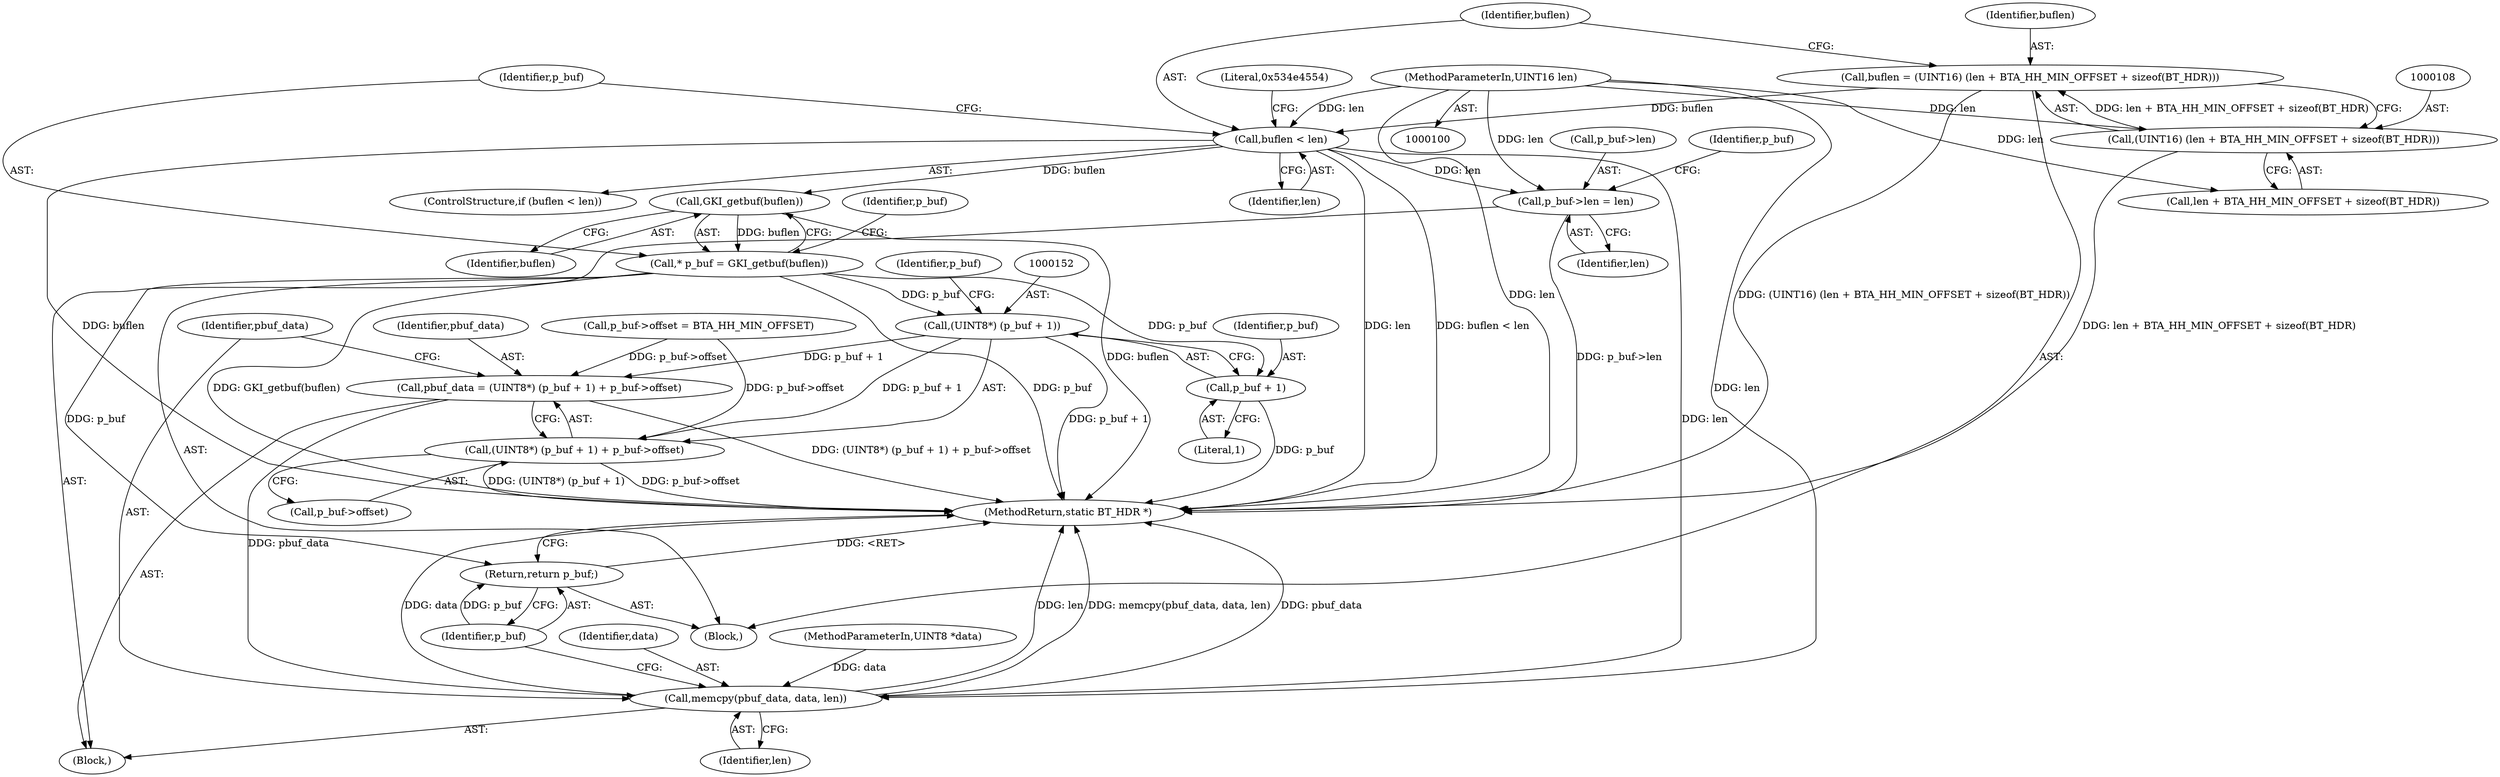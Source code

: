 digraph "0_Android_514139f4b40cbb035bb92f3e24d5a389d75db9e6@integer" {
"1000105" [label="(Call,buflen = (UINT16) (len + BTA_HH_MIN_OFFSET + sizeof(BT_HDR)))"];
"1000107" [label="(Call,(UINT16) (len + BTA_HH_MIN_OFFSET + sizeof(BT_HDR)))"];
"1000101" [label="(MethodParameterIn,UINT16 len)"];
"1000116" [label="(Call,buflen < len)"];
"1000132" [label="(Call,GKI_getbuf(buflen))"];
"1000130" [label="(Call,* p_buf = GKI_getbuf(buflen))"];
"1000151" [label="(Call,(UINT8*) (p_buf + 1))"];
"1000148" [label="(Call,pbuf_data = (UINT8*) (p_buf + 1) + p_buf->offset)"];
"1000159" [label="(Call,memcpy(pbuf_data, data, len))"];
"1000150" [label="(Call,(UINT8*) (p_buf + 1) + p_buf->offset)"];
"1000153" [label="(Call,p_buf + 1)"];
"1000163" [label="(Return,return p_buf;)"];
"1000138" [label="(Call,p_buf->len = len)"];
"1000139" [label="(Call,p_buf->len)"];
"1000151" [label="(Call,(UINT8*) (p_buf + 1))"];
"1000130" [label="(Call,* p_buf = GKI_getbuf(buflen))"];
"1000143" [label="(Call,p_buf->offset = BTA_HH_MIN_OFFSET)"];
"1000157" [label="(Identifier,p_buf)"];
"1000155" [label="(Literal,1)"];
"1000117" [label="(Identifier,buflen)"];
"1000109" [label="(Call,len + BTA_HH_MIN_OFFSET + sizeof(BT_HDR))"];
"1000165" [label="(MethodReturn,static BT_HDR *)"];
"1000161" [label="(Identifier,data)"];
"1000156" [label="(Call,p_buf->offset)"];
"1000164" [label="(Identifier,p_buf)"];
"1000101" [label="(MethodParameterIn,UINT16 len)"];
"1000118" [label="(Identifier,len)"];
"1000136" [label="(Block,)"];
"1000138" [label="(Call,p_buf->len = len)"];
"1000135" [label="(Identifier,p_buf)"];
"1000148" [label="(Call,pbuf_data = (UINT8*) (p_buf + 1) + p_buf->offset)"];
"1000160" [label="(Identifier,pbuf_data)"];
"1000153" [label="(Call,p_buf + 1)"];
"1000133" [label="(Identifier,buflen)"];
"1000131" [label="(Identifier,p_buf)"];
"1000107" [label="(Call,(UINT16) (len + BTA_HH_MIN_OFFSET + sizeof(BT_HDR)))"];
"1000159" [label="(Call,memcpy(pbuf_data, data, len))"];
"1000142" [label="(Identifier,len)"];
"1000162" [label="(Identifier,len)"];
"1000103" [label="(Block,)"];
"1000163" [label="(Return,return p_buf;)"];
"1000106" [label="(Identifier,buflen)"];
"1000102" [label="(MethodParameterIn,UINT8 *data)"];
"1000149" [label="(Identifier,pbuf_data)"];
"1000116" [label="(Call,buflen < len)"];
"1000115" [label="(ControlStructure,if (buflen < len))"];
"1000154" [label="(Identifier,p_buf)"];
"1000132" [label="(Call,GKI_getbuf(buflen))"];
"1000145" [label="(Identifier,p_buf)"];
"1000105" [label="(Call,buflen = (UINT16) (len + BTA_HH_MIN_OFFSET + sizeof(BT_HDR)))"];
"1000150" [label="(Call,(UINT8*) (p_buf + 1) + p_buf->offset)"];
"1000121" [label="(Literal,0x534e4554)"];
"1000105" -> "1000103"  [label="AST: "];
"1000105" -> "1000107"  [label="CFG: "];
"1000106" -> "1000105"  [label="AST: "];
"1000107" -> "1000105"  [label="AST: "];
"1000117" -> "1000105"  [label="CFG: "];
"1000105" -> "1000165"  [label="DDG: (UINT16) (len + BTA_HH_MIN_OFFSET + sizeof(BT_HDR))"];
"1000107" -> "1000105"  [label="DDG: len + BTA_HH_MIN_OFFSET + sizeof(BT_HDR)"];
"1000105" -> "1000116"  [label="DDG: buflen"];
"1000107" -> "1000109"  [label="CFG: "];
"1000108" -> "1000107"  [label="AST: "];
"1000109" -> "1000107"  [label="AST: "];
"1000107" -> "1000165"  [label="DDG: len + BTA_HH_MIN_OFFSET + sizeof(BT_HDR)"];
"1000101" -> "1000107"  [label="DDG: len"];
"1000101" -> "1000100"  [label="AST: "];
"1000101" -> "1000165"  [label="DDG: len"];
"1000101" -> "1000109"  [label="DDG: len"];
"1000101" -> "1000116"  [label="DDG: len"];
"1000101" -> "1000138"  [label="DDG: len"];
"1000101" -> "1000159"  [label="DDG: len"];
"1000116" -> "1000115"  [label="AST: "];
"1000116" -> "1000118"  [label="CFG: "];
"1000117" -> "1000116"  [label="AST: "];
"1000118" -> "1000116"  [label="AST: "];
"1000121" -> "1000116"  [label="CFG: "];
"1000131" -> "1000116"  [label="CFG: "];
"1000116" -> "1000165"  [label="DDG: len"];
"1000116" -> "1000165"  [label="DDG: buflen"];
"1000116" -> "1000165"  [label="DDG: buflen < len"];
"1000116" -> "1000132"  [label="DDG: buflen"];
"1000116" -> "1000138"  [label="DDG: len"];
"1000116" -> "1000159"  [label="DDG: len"];
"1000132" -> "1000130"  [label="AST: "];
"1000132" -> "1000133"  [label="CFG: "];
"1000133" -> "1000132"  [label="AST: "];
"1000130" -> "1000132"  [label="CFG: "];
"1000132" -> "1000165"  [label="DDG: buflen"];
"1000132" -> "1000130"  [label="DDG: buflen"];
"1000130" -> "1000103"  [label="AST: "];
"1000131" -> "1000130"  [label="AST: "];
"1000135" -> "1000130"  [label="CFG: "];
"1000130" -> "1000165"  [label="DDG: p_buf"];
"1000130" -> "1000165"  [label="DDG: GKI_getbuf(buflen)"];
"1000130" -> "1000151"  [label="DDG: p_buf"];
"1000130" -> "1000153"  [label="DDG: p_buf"];
"1000130" -> "1000163"  [label="DDG: p_buf"];
"1000151" -> "1000150"  [label="AST: "];
"1000151" -> "1000153"  [label="CFG: "];
"1000152" -> "1000151"  [label="AST: "];
"1000153" -> "1000151"  [label="AST: "];
"1000157" -> "1000151"  [label="CFG: "];
"1000151" -> "1000165"  [label="DDG: p_buf + 1"];
"1000151" -> "1000148"  [label="DDG: p_buf + 1"];
"1000151" -> "1000150"  [label="DDG: p_buf + 1"];
"1000148" -> "1000136"  [label="AST: "];
"1000148" -> "1000150"  [label="CFG: "];
"1000149" -> "1000148"  [label="AST: "];
"1000150" -> "1000148"  [label="AST: "];
"1000160" -> "1000148"  [label="CFG: "];
"1000148" -> "1000165"  [label="DDG: (UINT8*) (p_buf + 1) + p_buf->offset"];
"1000143" -> "1000148"  [label="DDG: p_buf->offset"];
"1000148" -> "1000159"  [label="DDG: pbuf_data"];
"1000159" -> "1000136"  [label="AST: "];
"1000159" -> "1000162"  [label="CFG: "];
"1000160" -> "1000159"  [label="AST: "];
"1000161" -> "1000159"  [label="AST: "];
"1000162" -> "1000159"  [label="AST: "];
"1000164" -> "1000159"  [label="CFG: "];
"1000159" -> "1000165"  [label="DDG: len"];
"1000159" -> "1000165"  [label="DDG: memcpy(pbuf_data, data, len)"];
"1000159" -> "1000165"  [label="DDG: pbuf_data"];
"1000159" -> "1000165"  [label="DDG: data"];
"1000102" -> "1000159"  [label="DDG: data"];
"1000150" -> "1000156"  [label="CFG: "];
"1000156" -> "1000150"  [label="AST: "];
"1000150" -> "1000165"  [label="DDG: (UINT8*) (p_buf + 1)"];
"1000150" -> "1000165"  [label="DDG: p_buf->offset"];
"1000143" -> "1000150"  [label="DDG: p_buf->offset"];
"1000153" -> "1000155"  [label="CFG: "];
"1000154" -> "1000153"  [label="AST: "];
"1000155" -> "1000153"  [label="AST: "];
"1000153" -> "1000165"  [label="DDG: p_buf"];
"1000163" -> "1000103"  [label="AST: "];
"1000163" -> "1000164"  [label="CFG: "];
"1000164" -> "1000163"  [label="AST: "];
"1000165" -> "1000163"  [label="CFG: "];
"1000163" -> "1000165"  [label="DDG: <RET>"];
"1000164" -> "1000163"  [label="DDG: p_buf"];
"1000138" -> "1000136"  [label="AST: "];
"1000138" -> "1000142"  [label="CFG: "];
"1000139" -> "1000138"  [label="AST: "];
"1000142" -> "1000138"  [label="AST: "];
"1000145" -> "1000138"  [label="CFG: "];
"1000138" -> "1000165"  [label="DDG: p_buf->len"];
}
